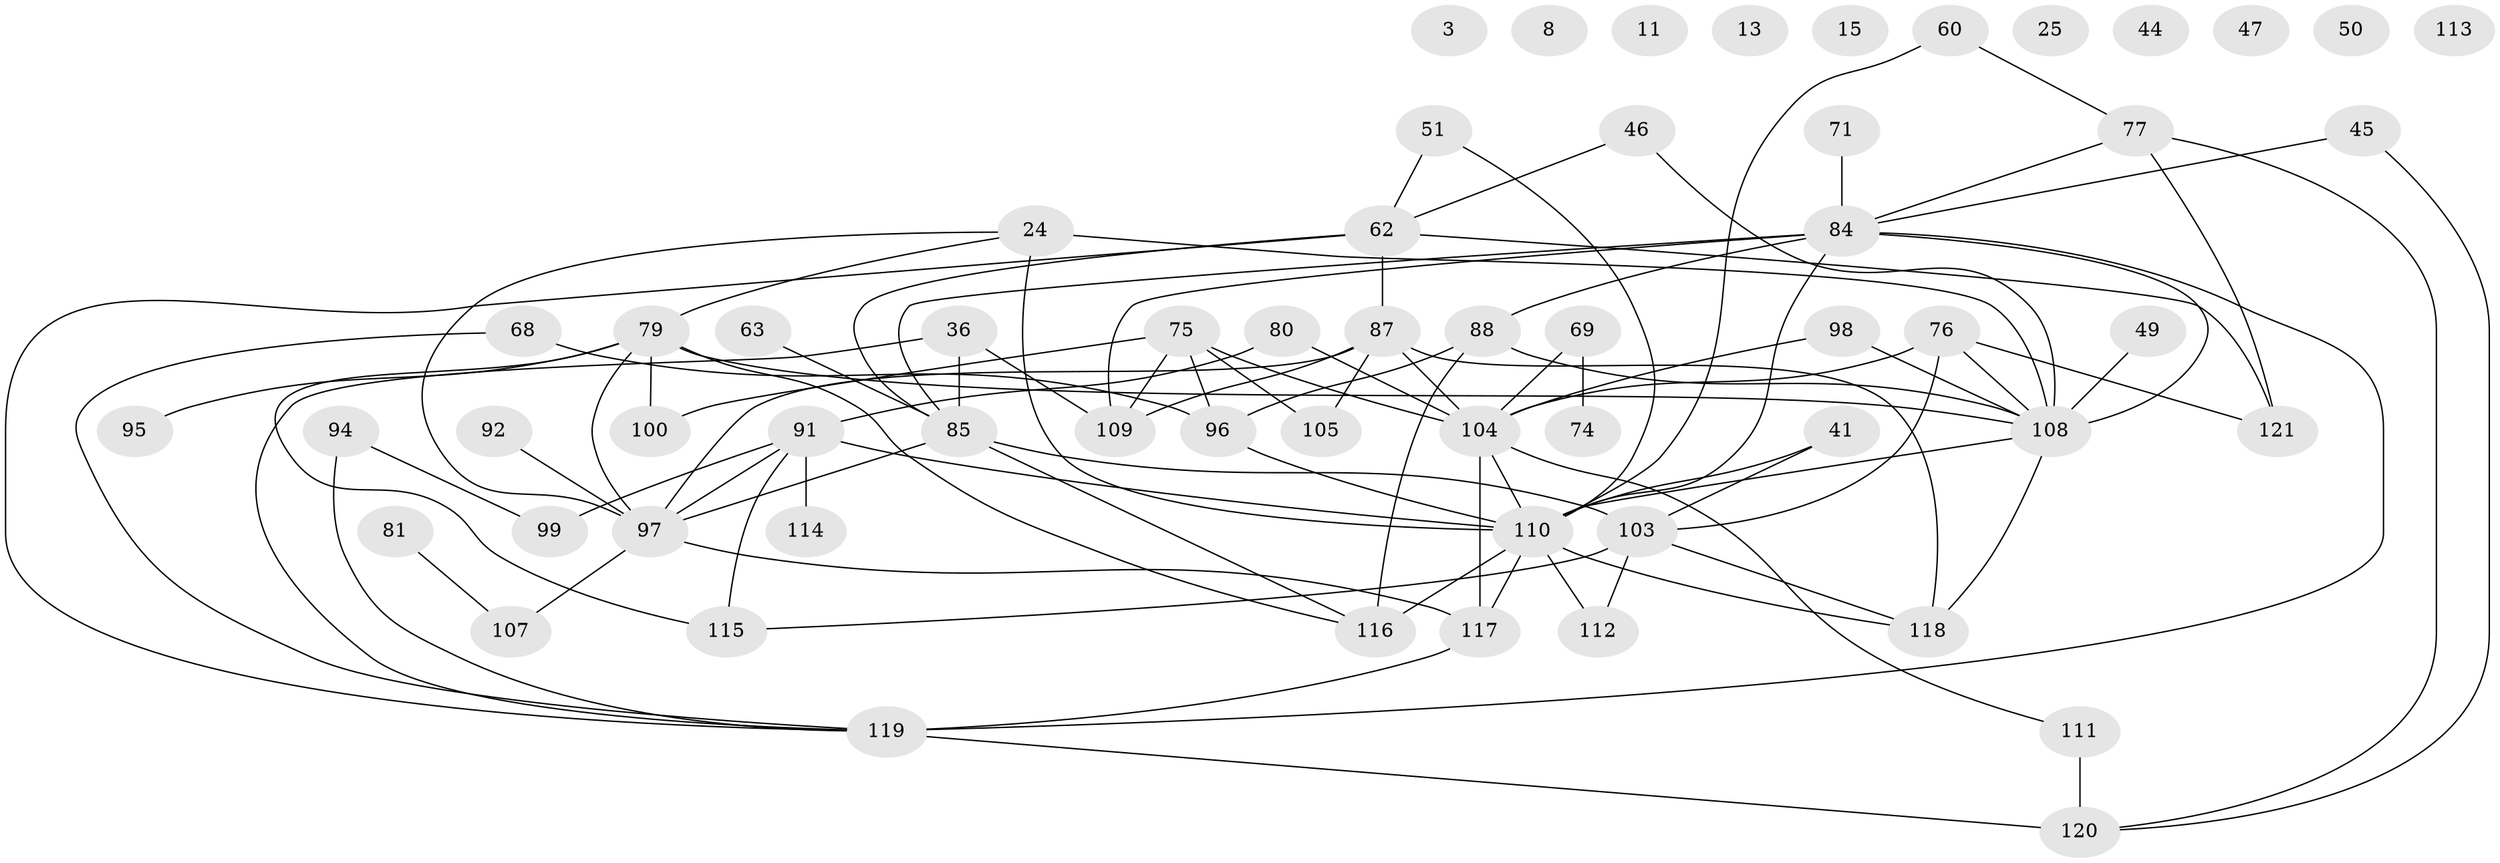 // original degree distribution, {2: 0.19008264462809918, 1: 0.14049586776859505, 0: 0.08264462809917356, 4: 0.19008264462809918, 3: 0.2231404958677686, 5: 0.0743801652892562, 6: 0.05785123966942149, 7: 0.04132231404958678}
// Generated by graph-tools (version 1.1) at 2025/39/03/09/25 04:39:38]
// undirected, 60 vertices, 94 edges
graph export_dot {
graph [start="1"]
  node [color=gray90,style=filled];
  3;
  8;
  11;
  13;
  15;
  24;
  25;
  36;
  41;
  44;
  45;
  46;
  47;
  49;
  50;
  51;
  60;
  62 [super="+34"];
  63;
  68;
  69;
  71 [super="+28"];
  74;
  75 [super="+33"];
  76 [super="+22+57"];
  77 [super="+5"];
  79 [super="+14+56"];
  80;
  81;
  84 [super="+21+40"];
  85 [super="+55"];
  87 [super="+16+17"];
  88 [super="+54+82"];
  91 [super="+23"];
  92;
  94;
  95 [super="+42"];
  96;
  97 [super="+67+1+12+89"];
  98 [super="+73"];
  99 [super="+53"];
  100;
  103;
  104 [super="+93"];
  105 [super="+9"];
  107;
  108 [super="+59+70+102+101"];
  109 [super="+39"];
  110 [super="+58+72+83"];
  111 [super="+61"];
  112;
  113;
  114;
  115 [super="+31"];
  116 [super="+43"];
  117 [super="+90"];
  118 [super="+52"];
  119 [super="+64+106"];
  120 [super="+38"];
  121;
  24 -- 79 [weight=2];
  24 -- 108;
  24 -- 110 [weight=3];
  24 -- 97;
  36 -- 85 [weight=2];
  36 -- 119;
  36 -- 109;
  41 -- 103;
  41 -- 110;
  45 -- 120;
  45 -- 84;
  46 -- 62;
  46 -- 108;
  49 -- 108;
  51 -- 62;
  51 -- 110;
  60 -- 77;
  60 -- 110;
  62 -- 121;
  62 -- 85;
  62 -- 87 [weight=2];
  62 -- 119;
  63 -- 85;
  68 -- 96;
  68 -- 119;
  69 -- 74;
  69 -- 104;
  71 -- 84 [weight=2];
  75 -- 100;
  75 -- 105;
  75 -- 96;
  75 -- 109;
  75 -- 104;
  76 -- 121;
  76 -- 103;
  76 -- 108 [weight=2];
  76 -- 104;
  77 -- 121;
  77 -- 84;
  77 -- 120;
  79 -- 100;
  79 -- 116;
  79 -- 108 [weight=2];
  79 -- 97 [weight=2];
  79 -- 115;
  79 -- 95;
  80 -- 91;
  80 -- 104;
  81 -- 107;
  84 -- 85 [weight=2];
  84 -- 108 [weight=2];
  84 -- 119 [weight=2];
  84 -- 88;
  84 -- 109;
  84 -- 110 [weight=3];
  85 -- 103 [weight=2];
  85 -- 116;
  85 -- 97;
  87 -- 105;
  87 -- 118;
  87 -- 97;
  87 -- 109;
  87 -- 104 [weight=2];
  88 -- 116;
  88 -- 108 [weight=2];
  88 -- 96;
  91 -- 99;
  91 -- 110 [weight=2];
  91 -- 115;
  91 -- 97 [weight=3];
  91 -- 114;
  92 -- 97;
  94 -- 99;
  94 -- 119;
  96 -- 110;
  97 -- 107;
  97 -- 117;
  98 -- 108;
  98 -- 104;
  103 -- 112;
  103 -- 115;
  103 -- 118;
  104 -- 111;
  104 -- 110 [weight=2];
  104 -- 117;
  108 -- 118;
  108 -- 110;
  110 -- 116 [weight=2];
  110 -- 117 [weight=2];
  110 -- 112;
  110 -- 118;
  111 -- 120 [weight=2];
  117 -- 119;
  119 -- 120;
}
